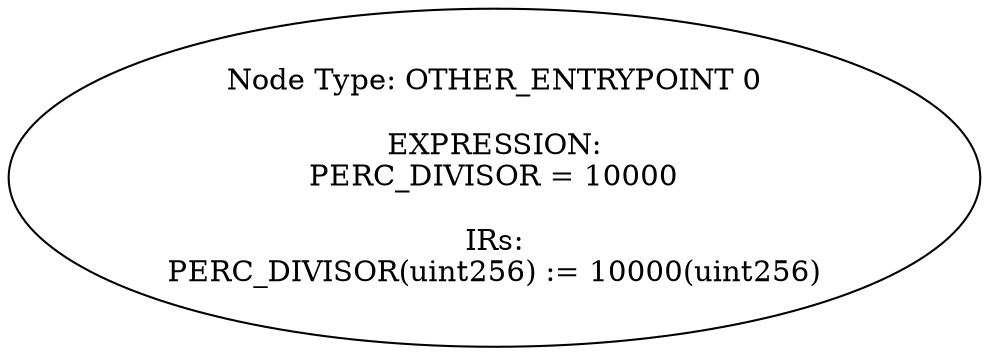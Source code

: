 digraph{
0[label="Node Type: OTHER_ENTRYPOINT 0

EXPRESSION:
PERC_DIVISOR = 10000

IRs:
PERC_DIVISOR(uint256) := 10000(uint256)"];
}
